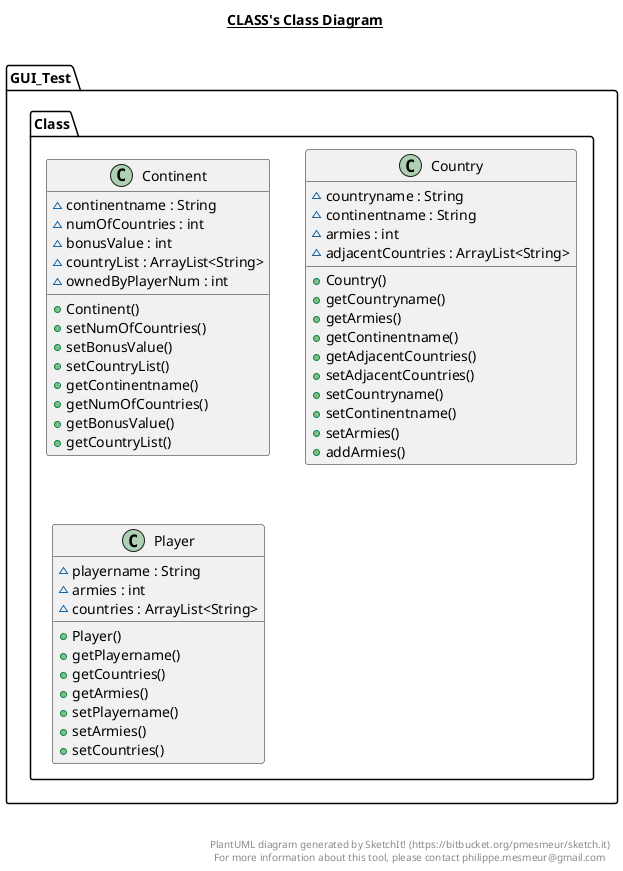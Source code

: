 @startuml

title __CLASS's Class Diagram__\n

  package GUI_Test {
    package GUI_Test.Class {
      class Continent {
          ~ continentname : String
          ~ numOfCountries : int
          ~ bonusValue : int
          ~ countryList : ArrayList<String>
          ~ ownedByPlayerNum : int
          + Continent()
          + setNumOfCountries()
          + setBonusValue()
          + setCountryList()
          + getContinentname()
          + getNumOfCountries()
          + getBonusValue()
          + getCountryList()
      }
    }
  }
  

  package GUI_Test {
    package GUI_Test.Class {
      class Country {
          ~ countryname : String
          ~ continentname : String
          ~ armies : int
          ~ adjacentCountries : ArrayList<String>
          + Country()
          + getCountryname()
          + getArmies()
          + getContinentname()
          + getAdjacentCountries()
          + setAdjacentCountries()
          + setCountryname()
          + setContinentname()
          + setArmies()
          + addArmies()
      }
    }
  }
  

  package GUI_Test {
    package GUI_Test.Class {
      class Player {
          ~ playername : String
          ~ armies : int
          ~ countries : ArrayList<String>
          + Player()
          + getPlayername()
          + getCountries()
          + getArmies()
          + setPlayername()
          + setArmies()
          + setCountries()
      }
    }
  }
  



right footer


PlantUML diagram generated by SketchIt! (https://bitbucket.org/pmesmeur/sketch.it)
For more information about this tool, please contact philippe.mesmeur@gmail.com
endfooter

@enduml
